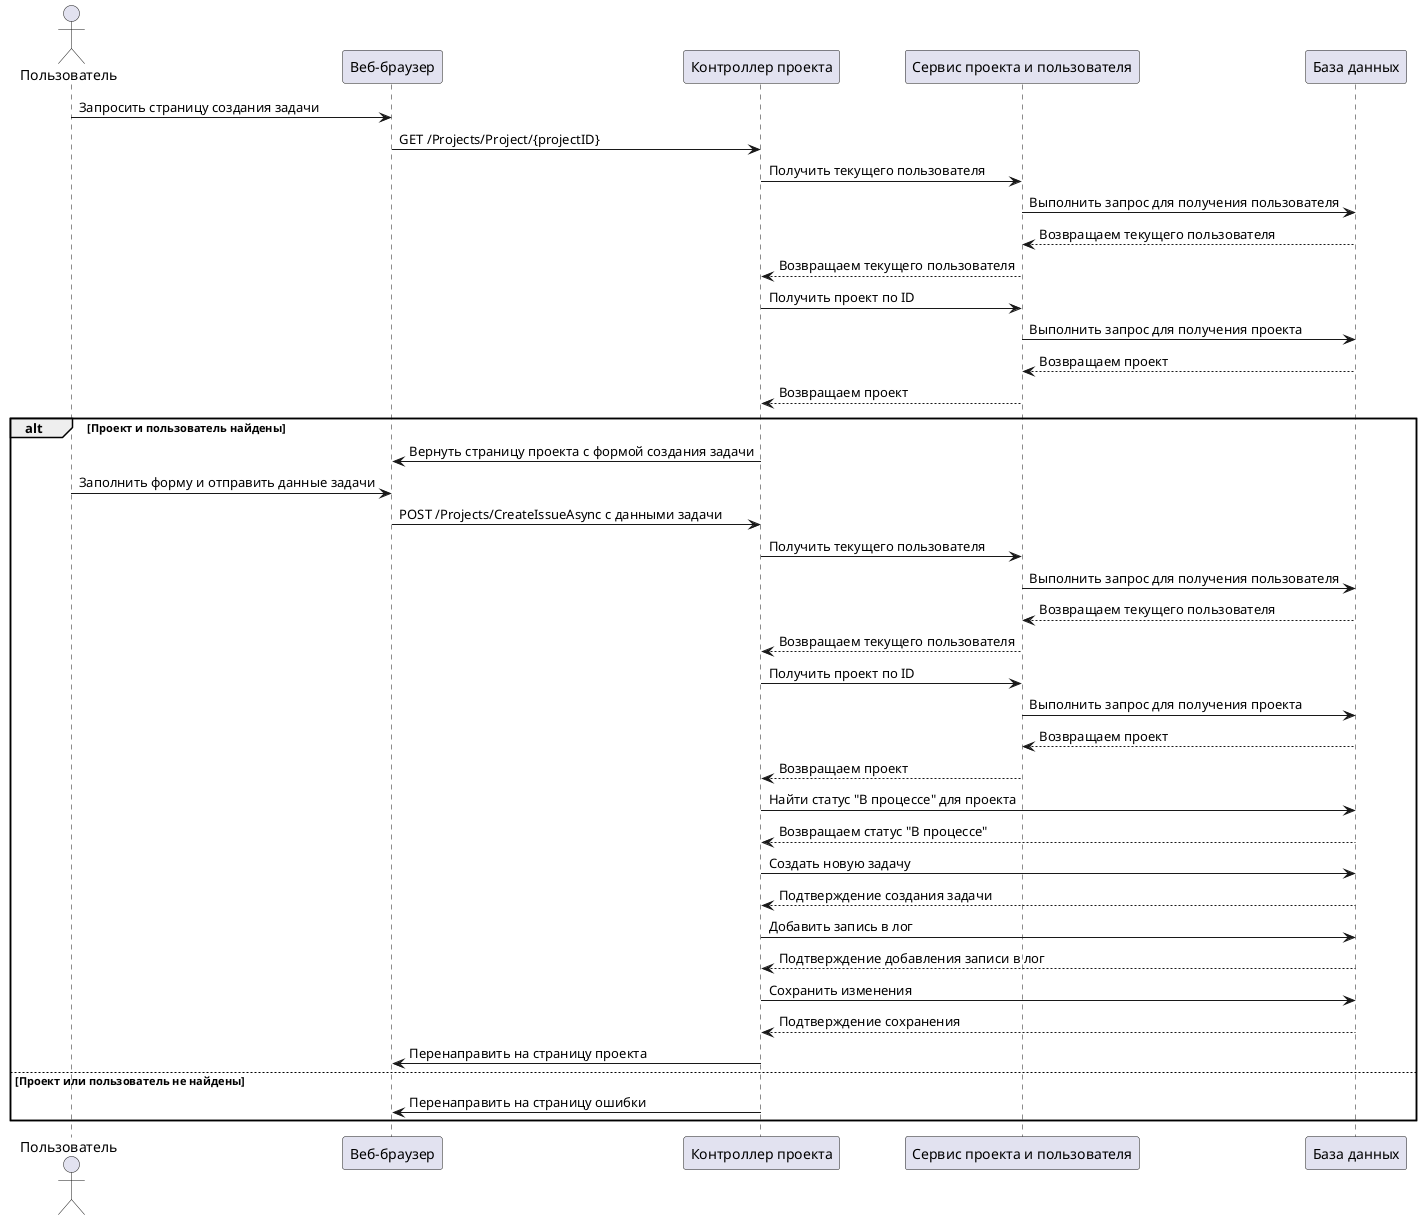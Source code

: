 @startuml CreateIssue
actor Пользователь as User
participant "Веб-браузер" as Browser
participant "Контроллер проекта" as PC
participant "Сервис проекта и пользователя" as UPS
participant "База данных" as DB

User -> Browser: Запросить страницу создания задачи
Browser -> PC: GET /Projects/Project/{projectID}
PC -> UPS: Получить текущего пользователя
UPS -> DB: Выполнить запрос для получения пользователя
DB --> UPS: Возвращаем текущего пользователя
UPS --> PC: Возвращаем текущего пользователя

PC -> UPS: Получить проект по ID
UPS -> DB: Выполнить запрос для получения проекта
DB --> UPS: Возвращаем проект
UPS --> PC: Возвращаем проект

alt Проект и пользователь найдены
    PC -> Browser: Вернуть страницу проекта с формой создания задачи

    User -> Browser: Заполнить форму и отправить данные задачи
    Browser -> PC: POST /Projects/CreateIssueAsync с данными задачи

    PC -> UPS: Получить текущего пользователя
    UPS -> DB: Выполнить запрос для получения пользователя
    DB --> UPS: Возвращаем текущего пользователя
    UPS --> PC: Возвращаем текущего пользователя

    PC -> UPS: Получить проект по ID
    UPS -> DB: Выполнить запрос для получения проекта
    DB --> UPS: Возвращаем проект
    UPS --> PC: Возвращаем проект

    PC -> DB: Найти статус "В процессе" для проекта
    DB --> PC: Возвращаем статус "В процессе"

    PC -> DB: Создать новую задачу
    DB --> PC: Подтверждение создания задачи

    PC -> DB: Добавить запись в лог
    DB --> PC: Подтверждение добавления записи в лог

    PC -> DB: Сохранить изменения
    DB --> PC: Подтверждение сохранения

    PC -> Browser: Перенаправить на страницу проекта
else Проект или пользователь не найдены
    PC -> Browser: Перенаправить на страницу ошибки
end
@enduml